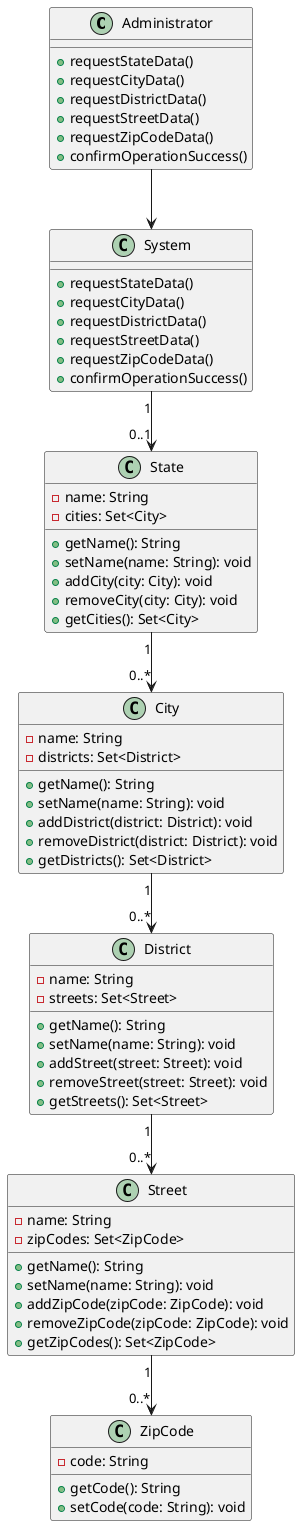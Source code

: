 @startuml
class Administrator {
  +requestStateData()
  +requestCityData()
  +requestDistrictData()
  +requestStreetData()
  +requestZipCodeData()
  +confirmOperationSuccess()
}

class System {
  +requestStateData()
  +requestCityData()
  +requestDistrictData()
  +requestStreetData()
  +requestZipCodeData()
  +confirmOperationSuccess()
}

class State {
  -name: String
  -cities: Set<City>
  +getName(): String
  +setName(name: String): void
  +addCity(city: City): void
  +removeCity(city: City): void
  +getCities(): Set<City>
}

class City {
  -name: String
  -districts: Set<District>
  +getName(): String
  +setName(name: String): void
  +addDistrict(district: District): void
  +removeDistrict(district: District): void
  +getDistricts(): Set<District>
}

class District {
  -name: String
  -streets: Set<Street>
  +getName(): String
  +setName(name: String): void
  +addStreet(street: Street): void
  +removeStreet(street: Street): void
  +getStreets(): Set<Street>
}

class Street {
  -name: String
  -zipCodes: Set<ZipCode>
  +getName(): String
  +setName(name: String): void
  +addZipCode(zipCode: ZipCode): void
  +removeZipCode(zipCode: ZipCode): void
  +getZipCodes(): Set<ZipCode>
}

class ZipCode {
  -code: String
  +getCode(): String
  +setCode(code: String): void
}

Administrator --> System
System "1" --> "0..1" State
State "1" --> "0..*" City
City "1" --> "0..*" District
District "1" --> "0..*" Street
Street "1" --> "0..*" ZipCode
@enduml